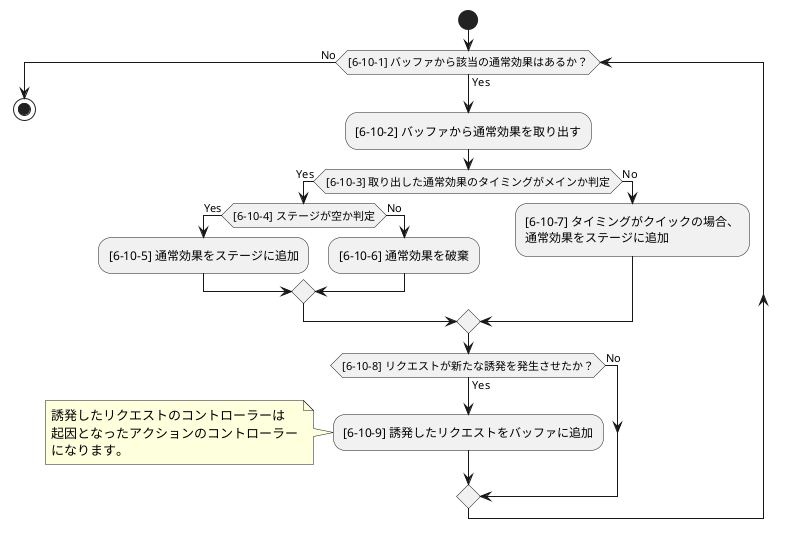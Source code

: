 @startuml
'==============================
'【通常効果：アクション毎に処理】
'==============================

start
while ([6-10-1] バッファから該当の通常効果はあるか？) is (Yes)
  :[6-10-2] バッファから通常効果を取り出す;
  if ([6-10-3] 取り出した通常効果のタイミングがメインか判定) then (Yes)
    if ([6-10-4] ステージが空か判定) then (Yes)
      :[6-10-5] 通常効果をステージに追加;
    else (No)
      :[6-10-6] 通常効果を破棄;
    endif
  else (No)
    :[6-10-7] タイミングがクイックの場合、\n通常効果をステージに追加;
  endif
  if ([6-10-8] リクエストが新たな誘発を発生させたか？) then (Yes)
    :[6-10-9] 誘発したリクエストをバッファに追加;
    note left
      誘発したリクエストのコントローラーは
      起因となったアクションのコントローラー
      になります。
    end note
  else (No)
  endif
endwhile (No)
stop
@enduml
